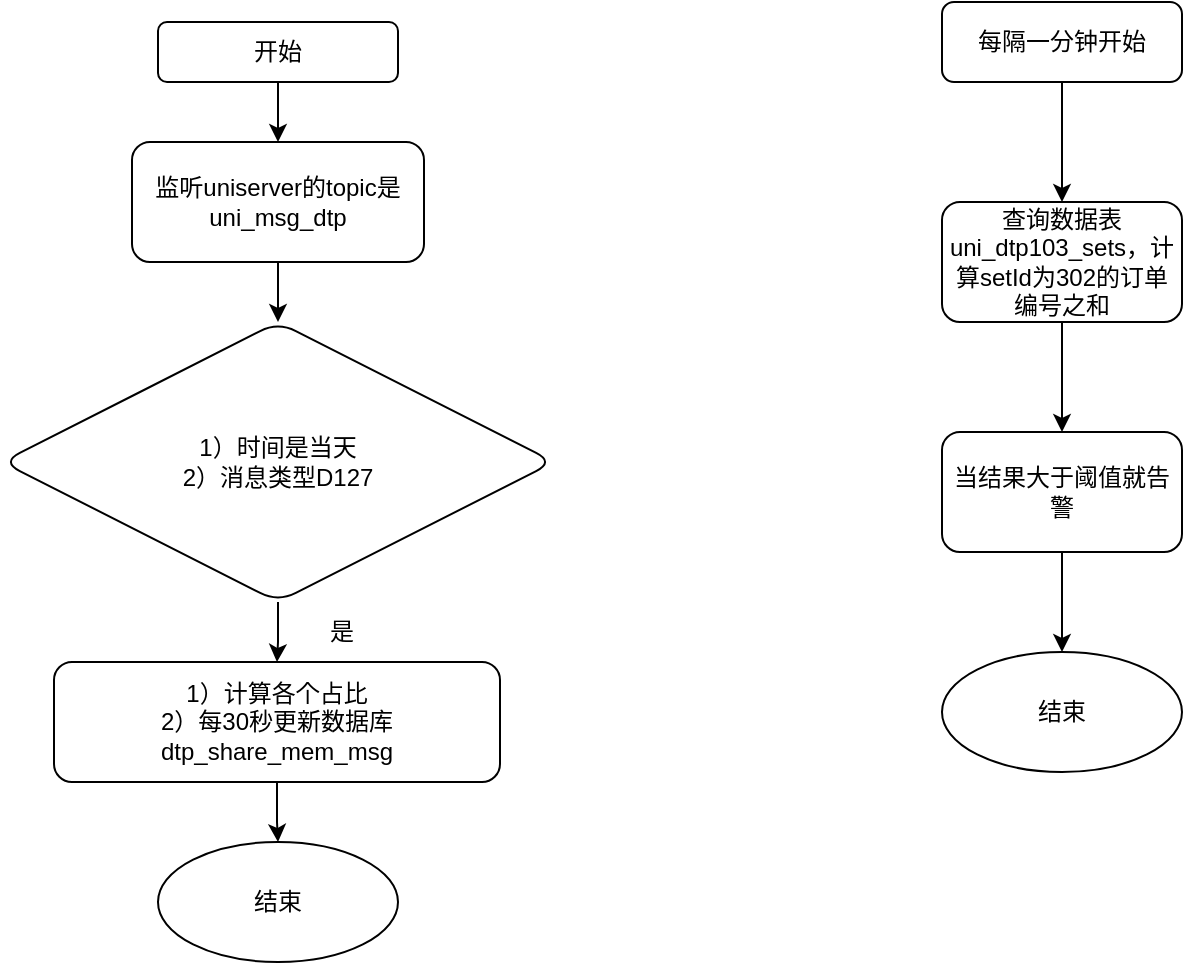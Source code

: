 <mxfile version="14.8.0" type="github">
  <diagram id="qIH6yA4PdBc_4Olohpqy" name="Page-1">
    <mxGraphModel dx="1422" dy="763" grid="1" gridSize="10" guides="1" tooltips="1" connect="1" arrows="1" fold="1" page="1" pageScale="1" pageWidth="827" pageHeight="1169" math="0" shadow="0">
      <root>
        <mxCell id="0" />
        <mxCell id="1" parent="0" />
        <mxCell id="DGgxrFVdcXdNVyg7oCN9-4" value="" style="edgeStyle=orthogonalEdgeStyle;rounded=0;orthogonalLoop=1;jettySize=auto;html=1;" parent="1" source="DGgxrFVdcXdNVyg7oCN9-2" target="DGgxrFVdcXdNVyg7oCN9-3" edge="1">
          <mxGeometry relative="1" as="geometry" />
        </mxCell>
        <mxCell id="DGgxrFVdcXdNVyg7oCN9-2" value="开始" style="rounded=1;whiteSpace=wrap;html=1;" parent="1" vertex="1">
          <mxGeometry x="118" y="115" width="120" height="30" as="geometry" />
        </mxCell>
        <mxCell id="DGgxrFVdcXdNVyg7oCN9-6" value="" style="edgeStyle=orthogonalEdgeStyle;rounded=0;orthogonalLoop=1;jettySize=auto;html=1;" parent="1" source="DGgxrFVdcXdNVyg7oCN9-3" target="DGgxrFVdcXdNVyg7oCN9-5" edge="1">
          <mxGeometry relative="1" as="geometry" />
        </mxCell>
        <mxCell id="DGgxrFVdcXdNVyg7oCN9-3" value="&lt;div&gt;监听uniserver的topic是&lt;/div&gt;&lt;div&gt;uni_msg_dtp&lt;br&gt;&lt;/div&gt;" style="rounded=1;whiteSpace=wrap;html=1;" parent="1" vertex="1">
          <mxGeometry x="105" y="175" width="146" height="60" as="geometry" />
        </mxCell>
        <mxCell id="DGgxrFVdcXdNVyg7oCN9-8" value="" style="edgeStyle=orthogonalEdgeStyle;rounded=0;orthogonalLoop=1;jettySize=auto;html=1;" parent="1" source="DGgxrFVdcXdNVyg7oCN9-5" target="DGgxrFVdcXdNVyg7oCN9-7" edge="1">
          <mxGeometry relative="1" as="geometry" />
        </mxCell>
        <mxCell id="DGgxrFVdcXdNVyg7oCN9-5" value="&lt;div&gt;1）时间是当天&lt;/div&gt;&lt;div&gt;2）消息类型D127&lt;/div&gt;" style="rhombus;whiteSpace=wrap;html=1;rounded=1;" parent="1" vertex="1">
          <mxGeometry x="40" y="265" width="276" height="140" as="geometry" />
        </mxCell>
        <mxCell id="DGgxrFVdcXdNVyg7oCN9-10" value="" style="edgeStyle=orthogonalEdgeStyle;rounded=0;orthogonalLoop=1;jettySize=auto;html=1;" parent="1" source="DGgxrFVdcXdNVyg7oCN9-7" target="DGgxrFVdcXdNVyg7oCN9-9" edge="1">
          <mxGeometry relative="1" as="geometry" />
        </mxCell>
        <mxCell id="DGgxrFVdcXdNVyg7oCN9-7" value="&lt;div&gt;1）计算各个占比&lt;/div&gt;&lt;div&gt;2）每30秒更新数据库dtp_share_mem_msg&lt;/div&gt;" style="rounded=1;whiteSpace=wrap;html=1;" parent="1" vertex="1">
          <mxGeometry x="66" y="435" width="223" height="60" as="geometry" />
        </mxCell>
        <mxCell id="DGgxrFVdcXdNVyg7oCN9-9" value="结束" style="ellipse;whiteSpace=wrap;html=1;rounded=1;" parent="1" vertex="1">
          <mxGeometry x="118" y="525" width="120" height="60" as="geometry" />
        </mxCell>
        <mxCell id="DGgxrFVdcXdNVyg7oCN9-13" value="" style="edgeStyle=orthogonalEdgeStyle;rounded=0;orthogonalLoop=1;jettySize=auto;html=1;" parent="1" source="DGgxrFVdcXdNVyg7oCN9-11" target="DGgxrFVdcXdNVyg7oCN9-12" edge="1">
          <mxGeometry relative="1" as="geometry" />
        </mxCell>
        <mxCell id="DGgxrFVdcXdNVyg7oCN9-11" value="每隔一分钟开始" style="rounded=1;whiteSpace=wrap;html=1;" parent="1" vertex="1">
          <mxGeometry x="510" y="105" width="120" height="40" as="geometry" />
        </mxCell>
        <mxCell id="DGgxrFVdcXdNVyg7oCN9-15" value="" style="edgeStyle=orthogonalEdgeStyle;rounded=0;orthogonalLoop=1;jettySize=auto;html=1;entryX=0.5;entryY=0;entryDx=0;entryDy=0;" parent="1" source="DGgxrFVdcXdNVyg7oCN9-12" target="dQ2I_SWV0ivariUYaskf-3" edge="1">
          <mxGeometry relative="1" as="geometry">
            <mxPoint x="570" y="310" as="targetPoint" />
          </mxGeometry>
        </mxCell>
        <mxCell id="DGgxrFVdcXdNVyg7oCN9-12" value="查询数据表uni_dtp103_sets，计算setId为302的订单编号之和" style="rounded=1;whiteSpace=wrap;html=1;" parent="1" vertex="1">
          <mxGeometry x="510" y="205" width="120" height="60" as="geometry" />
        </mxCell>
        <mxCell id="DGgxrFVdcXdNVyg7oCN9-19" value="" style="edgeStyle=orthogonalEdgeStyle;rounded=0;orthogonalLoop=1;jettySize=auto;html=1;exitX=0.5;exitY=1;exitDx=0;exitDy=0;" parent="1" source="dQ2I_SWV0ivariUYaskf-3" target="DGgxrFVdcXdNVyg7oCN9-18" edge="1">
          <mxGeometry relative="1" as="geometry">
            <mxPoint x="570" y="390" as="sourcePoint" />
          </mxGeometry>
        </mxCell>
        <mxCell id="DGgxrFVdcXdNVyg7oCN9-18" value="结束" style="ellipse;whiteSpace=wrap;html=1;rounded=1;" parent="1" vertex="1">
          <mxGeometry x="510" y="430" width="120" height="60" as="geometry" />
        </mxCell>
        <mxCell id="dQ2I_SWV0ivariUYaskf-2" value="是" style="text;html=1;strokeColor=none;fillColor=none;align=center;verticalAlign=middle;whiteSpace=wrap;rounded=0;" vertex="1" parent="1">
          <mxGeometry x="190" y="410" width="40" height="20" as="geometry" />
        </mxCell>
        <mxCell id="dQ2I_SWV0ivariUYaskf-3" value="当结果大于阈值就告警" style="rounded=1;whiteSpace=wrap;html=1;" vertex="1" parent="1">
          <mxGeometry x="510" y="320" width="120" height="60" as="geometry" />
        </mxCell>
      </root>
    </mxGraphModel>
  </diagram>
</mxfile>
